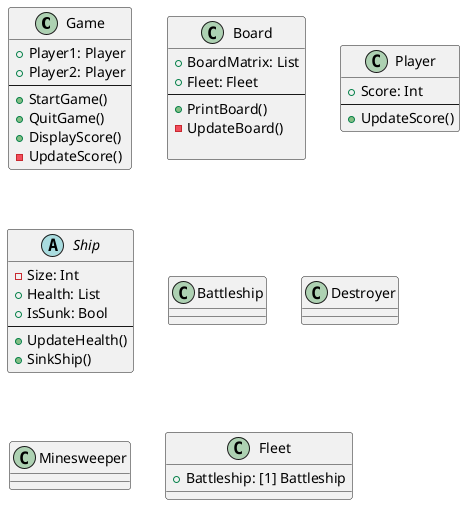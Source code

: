 @startuml

class Game {
    +Player1: Player
    +Player2: Player
    --
    +StartGame()
    +QuitGame()
    +DisplayScore()
    -UpdateScore()
}

class Board {
    +BoardMatrix: List
    +Fleet: Fleet
    --
    +PrintBoard()
    -UpdateBoard()

}

class Player {
    +Score: Int
    --
    +UpdateScore()
}

abstract class Ship {
    -Size: Int
    +Health: List
    +IsSunk: Bool
    --
    +UpdateHealth()
    +SinkShip()
}

class Battleship {


}

class Destroyer {


}

class Minesweeper {


}

class Fleet {
    + Battleship: [1] Battleship

}

@enduml